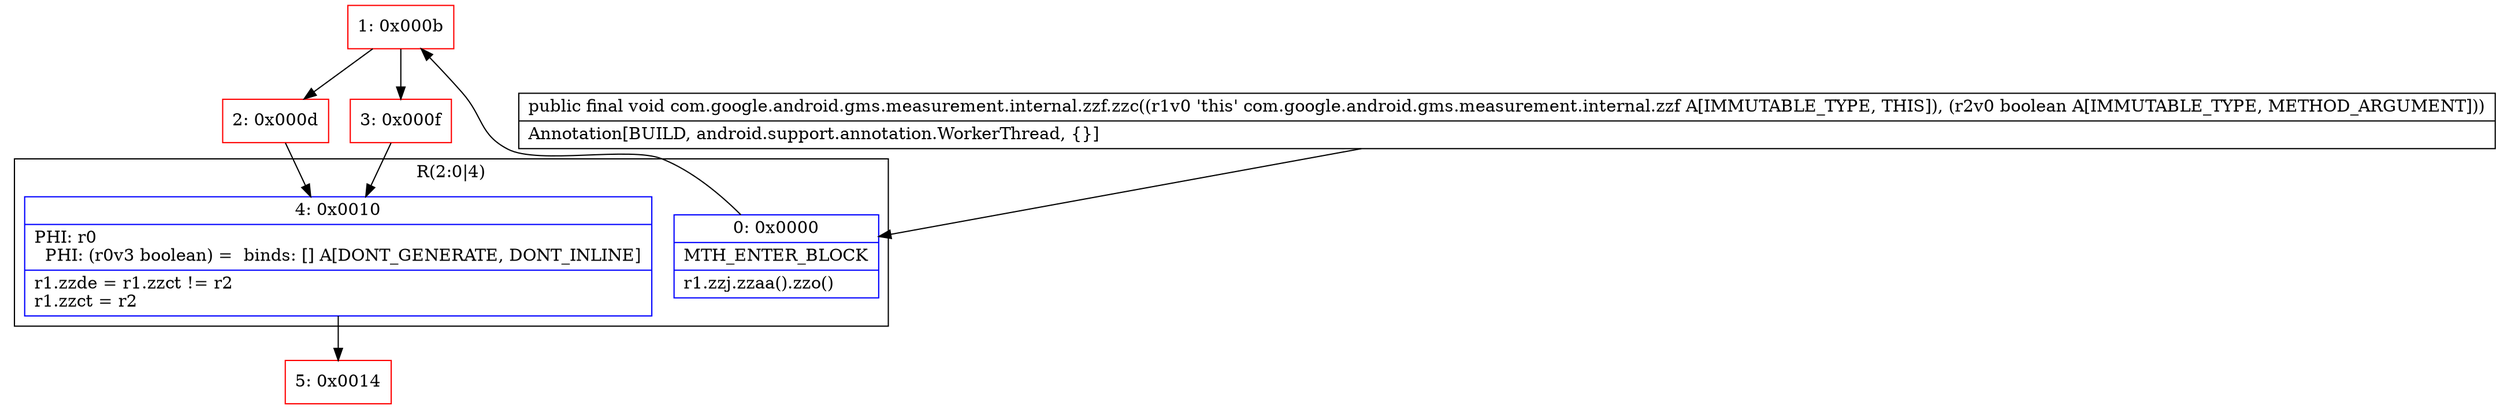 digraph "CFG forcom.google.android.gms.measurement.internal.zzf.zzc(Z)V" {
subgraph cluster_Region_1954162998 {
label = "R(2:0|4)";
node [shape=record,color=blue];
Node_0 [shape=record,label="{0\:\ 0x0000|MTH_ENTER_BLOCK\l|r1.zzj.zzaa().zzo()\l}"];
Node_4 [shape=record,label="{4\:\ 0x0010|PHI: r0 \l  PHI: (r0v3 boolean) =  binds: [] A[DONT_GENERATE, DONT_INLINE]\l|r1.zzde = r1.zzct != r2\lr1.zzct = r2\l}"];
}
Node_1 [shape=record,color=red,label="{1\:\ 0x000b}"];
Node_2 [shape=record,color=red,label="{2\:\ 0x000d}"];
Node_3 [shape=record,color=red,label="{3\:\ 0x000f}"];
Node_5 [shape=record,color=red,label="{5\:\ 0x0014}"];
MethodNode[shape=record,label="{public final void com.google.android.gms.measurement.internal.zzf.zzc((r1v0 'this' com.google.android.gms.measurement.internal.zzf A[IMMUTABLE_TYPE, THIS]), (r2v0 boolean A[IMMUTABLE_TYPE, METHOD_ARGUMENT]))  | Annotation[BUILD, android.support.annotation.WorkerThread, \{\}]\l}"];
MethodNode -> Node_0;
Node_0 -> Node_1;
Node_4 -> Node_5;
Node_1 -> Node_2;
Node_1 -> Node_3;
Node_2 -> Node_4;
Node_3 -> Node_4;
}

